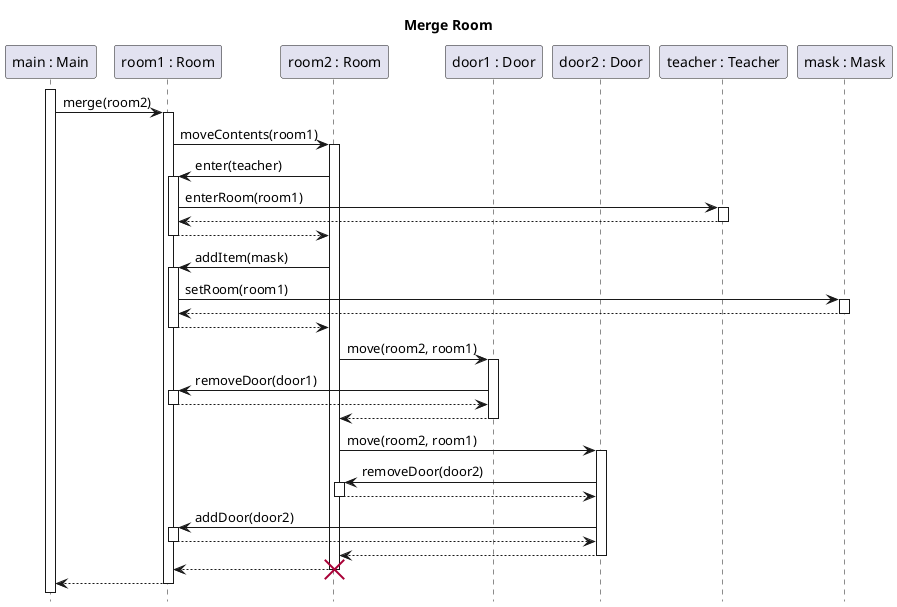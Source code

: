 @startuml room-merge
title Merge Room
hide footbox
skinparam SequenceReferenceBackgroundColor white

participant "main : Main" as main
participant "room1 : Room" as r1
participant "room2 : Room" as r2
participant "door1 : Door" as door1
participant "door2 : Door" as door2
participant "teacher : Teacher" as teacher
participant "mask : Mask" as mask

main++
main-> r1 ++: merge(room2)
    r1 -> r2 ++: moveContents(room1)
        r2 -> r1 ++ : enter(teacher)
            r1 -> teacher ++: enterRoom(room1)
            return
        return
    
        r2 -> r1 ++ : addItem(mask)
            r1 -> mask ++: setRoom(room1)
            return
        return
        r2 -> door1 ++: move(room2, room1)
            door1 -> r1 ++: removeDoor(door1)
            return
        return
        r2 -> door2 ++: move(room2, room1)
            door2 -> r2 ++: removeDoor(door2)
            return
            door2 -> r1 ++: addDoor(door2)
            return
        return
    return
    destroy r2
return
@enduml